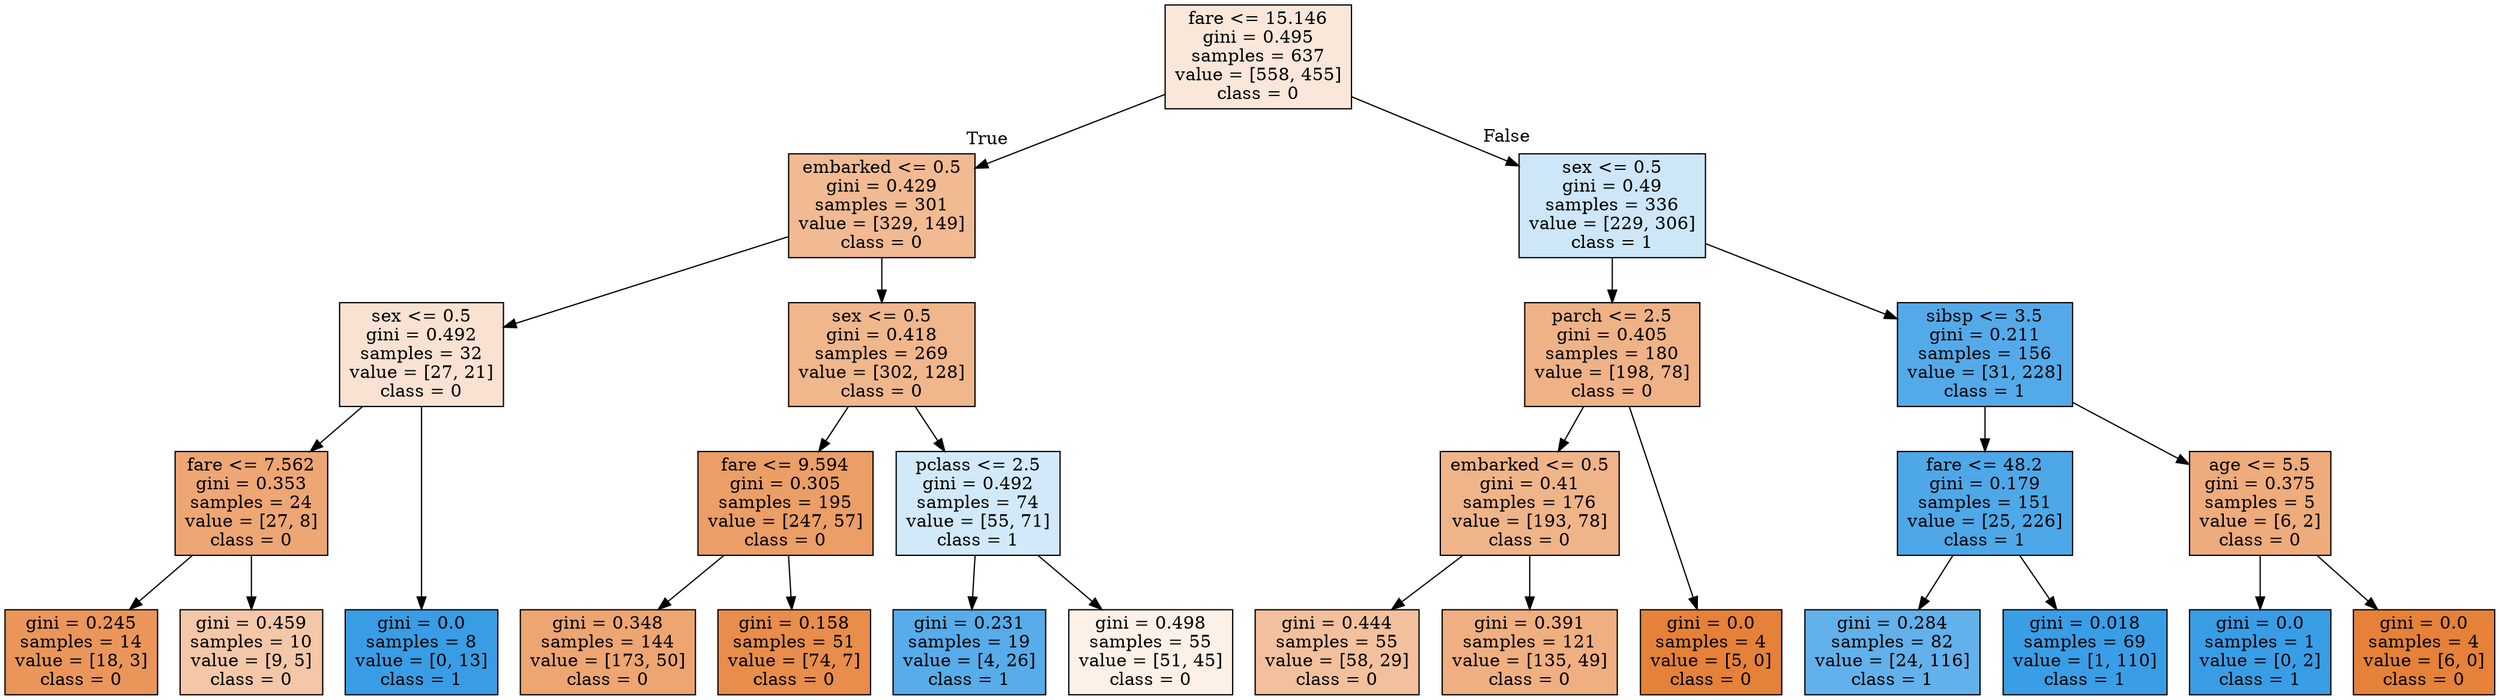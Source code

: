 digraph Tree {
node [shape=box, style="filled", color="black"] ;
graph [ranksep=equally, splines=polyline] ;
0 [label="fare <= 15.146\ngini = 0.495\nsamples = 637\nvalue = [558, 455]\nclass = 0", fillcolor="#e581392f"] ;
1 [label="embarked <= 0.5\ngini = 0.429\nsamples = 301\nvalue = [329, 149]\nclass = 0", fillcolor="#e581398c"] ;
0 -> 1 [labeldistance=2.5, labelangle=45, headlabel="True"] ;
2 [label="sex <= 0.5\ngini = 0.492\nsamples = 32\nvalue = [27, 21]\nclass = 0", fillcolor="#e5813939"] ;
1 -> 2 ;
3 [label="fare <= 7.562\ngini = 0.353\nsamples = 24\nvalue = [27, 8]\nclass = 0", fillcolor="#e58139b3"] ;
2 -> 3 ;
4 [label="gini = 0.245\nsamples = 14\nvalue = [18, 3]\nclass = 0", fillcolor="#e58139d4"] ;
3 -> 4 ;
5 [label="gini = 0.459\nsamples = 10\nvalue = [9, 5]\nclass = 0", fillcolor="#e5813971"] ;
3 -> 5 ;
6 [label="gini = 0.0\nsamples = 8\nvalue = [0, 13]\nclass = 1", fillcolor="#399de5ff"] ;
2 -> 6 ;
7 [label="sex <= 0.5\ngini = 0.418\nsamples = 269\nvalue = [302, 128]\nclass = 0", fillcolor="#e5813993"] ;
1 -> 7 ;
8 [label="fare <= 9.594\ngini = 0.305\nsamples = 195\nvalue = [247, 57]\nclass = 0", fillcolor="#e58139c4"] ;
7 -> 8 ;
9 [label="gini = 0.348\nsamples = 144\nvalue = [173, 50]\nclass = 0", fillcolor="#e58139b5"] ;
8 -> 9 ;
10 [label="gini = 0.158\nsamples = 51\nvalue = [74, 7]\nclass = 0", fillcolor="#e58139e7"] ;
8 -> 10 ;
11 [label="pclass <= 2.5\ngini = 0.492\nsamples = 74\nvalue = [55, 71]\nclass = 1", fillcolor="#399de539"] ;
7 -> 11 ;
12 [label="gini = 0.231\nsamples = 19\nvalue = [4, 26]\nclass = 1", fillcolor="#399de5d8"] ;
11 -> 12 ;
13 [label="gini = 0.498\nsamples = 55\nvalue = [51, 45]\nclass = 0", fillcolor="#e581391e"] ;
11 -> 13 ;
14 [label="sex <= 0.5\ngini = 0.49\nsamples = 336\nvalue = [229, 306]\nclass = 1", fillcolor="#399de540"] ;
0 -> 14 [labeldistance=2.5, labelangle=-45, headlabel="False"] ;
15 [label="parch <= 2.5\ngini = 0.405\nsamples = 180\nvalue = [198, 78]\nclass = 0", fillcolor="#e581399b"] ;
14 -> 15 ;
16 [label="embarked <= 0.5\ngini = 0.41\nsamples = 176\nvalue = [193, 78]\nclass = 0", fillcolor="#e5813998"] ;
15 -> 16 ;
17 [label="gini = 0.444\nsamples = 55\nvalue = [58, 29]\nclass = 0", fillcolor="#e581397f"] ;
16 -> 17 ;
18 [label="gini = 0.391\nsamples = 121\nvalue = [135, 49]\nclass = 0", fillcolor="#e58139a2"] ;
16 -> 18 ;
19 [label="gini = 0.0\nsamples = 4\nvalue = [5, 0]\nclass = 0", fillcolor="#e58139ff"] ;
15 -> 19 ;
20 [label="sibsp <= 3.5\ngini = 0.211\nsamples = 156\nvalue = [31, 228]\nclass = 1", fillcolor="#399de5dc"] ;
14 -> 20 ;
21 [label="fare <= 48.2\ngini = 0.179\nsamples = 151\nvalue = [25, 226]\nclass = 1", fillcolor="#399de5e3"] ;
20 -> 21 ;
22 [label="gini = 0.284\nsamples = 82\nvalue = [24, 116]\nclass = 1", fillcolor="#399de5ca"] ;
21 -> 22 ;
23 [label="gini = 0.018\nsamples = 69\nvalue = [1, 110]\nclass = 1", fillcolor="#399de5fd"] ;
21 -> 23 ;
24 [label="age <= 5.5\ngini = 0.375\nsamples = 5\nvalue = [6, 2]\nclass = 0", fillcolor="#e58139aa"] ;
20 -> 24 ;
25 [label="gini = 0.0\nsamples = 1\nvalue = [0, 2]\nclass = 1", fillcolor="#399de5ff"] ;
24 -> 25 ;
26 [label="gini = 0.0\nsamples = 4\nvalue = [6, 0]\nclass = 0", fillcolor="#e58139ff"] ;
24 -> 26 ;
{rank=same ; 0} ;
{rank=same ; 1; 14} ;
{rank=same ; 2; 7; 15; 20} ;
{rank=same ; 3; 8; 11; 16; 21; 24} ;
{rank=same ; 4; 5; 6; 9; 10; 12; 13; 17; 18; 19; 22; 23; 25; 26} ;
}